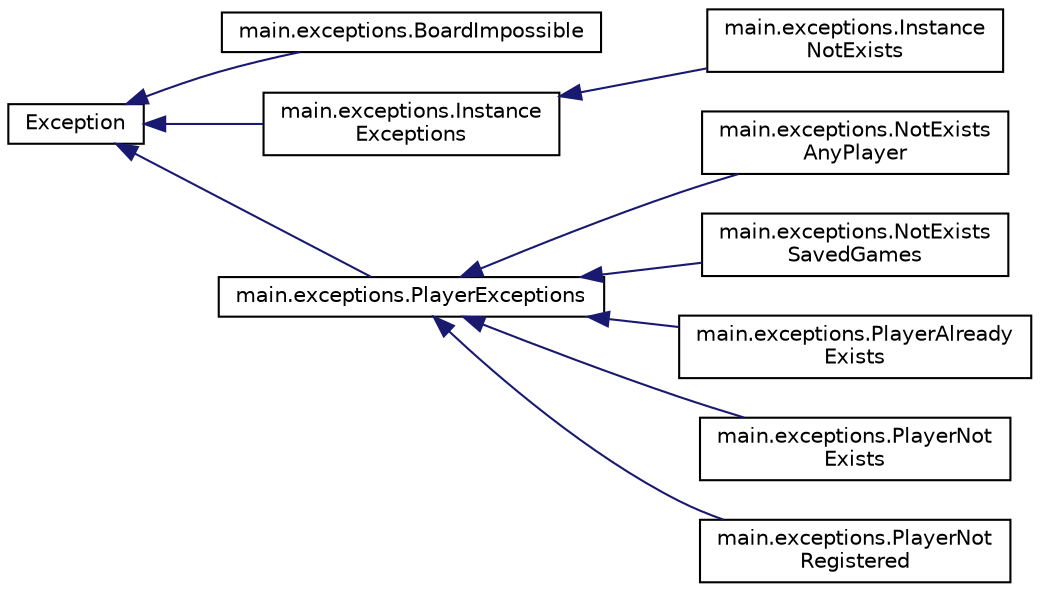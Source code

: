 digraph "Graphical Class Hierarchy"
{
 // INTERACTIVE_SVG=YES
 // LATEX_PDF_SIZE
  edge [fontname="Helvetica",fontsize="10",labelfontname="Helvetica",labelfontsize="10"];
  node [fontname="Helvetica",fontsize="10",shape=record];
  rankdir="LR";
  Node0 [label="Exception",height=0.2,width=0.4,color="black", fillcolor="white", style="filled",URL="$classException.html",tooltip=" "];
  Node0 -> Node1 [dir="back",color="midnightblue",fontsize="10",style="solid",fontname="Helvetica"];
  Node1 [label="main.exceptions.BoardImpossible",height=0.2,width=0.4,color="black", fillcolor="white", style="filled",URL="$classmain_1_1exceptions_1_1BoardImpossible.html",tooltip=" "];
  Node0 -> Node2 [dir="back",color="midnightblue",fontsize="10",style="solid",fontname="Helvetica"];
  Node2 [label="main.exceptions.Instance\lExceptions",height=0.2,width=0.4,color="black", fillcolor="white", style="filled",URL="$classmain_1_1exceptions_1_1InstanceExceptions.html",tooltip=" "];
  Node2 -> Node3 [dir="back",color="midnightblue",fontsize="10",style="solid",fontname="Helvetica"];
  Node3 [label="main.exceptions.Instance\lNotExists",height=0.2,width=0.4,color="black", fillcolor="white", style="filled",URL="$classmain_1_1exceptions_1_1InstanceNotExists.html",tooltip=" "];
  Node0 -> Node4 [dir="back",color="midnightblue",fontsize="10",style="solid",fontname="Helvetica"];
  Node4 [label="main.exceptions.PlayerExceptions",height=0.2,width=0.4,color="black", fillcolor="white", style="filled",URL="$classmain_1_1exceptions_1_1PlayerExceptions.html",tooltip=" "];
  Node4 -> Node5 [dir="back",color="midnightblue",fontsize="10",style="solid",fontname="Helvetica"];
  Node5 [label="main.exceptions.NotExists\lAnyPlayer",height=0.2,width=0.4,color="black", fillcolor="white", style="filled",URL="$classmain_1_1exceptions_1_1NotExistsAnyPlayer.html",tooltip=" "];
  Node4 -> Node6 [dir="back",color="midnightblue",fontsize="10",style="solid",fontname="Helvetica"];
  Node6 [label="main.exceptions.NotExists\lSavedGames",height=0.2,width=0.4,color="black", fillcolor="white", style="filled",URL="$classmain_1_1exceptions_1_1NotExistsSavedGames.html",tooltip=" "];
  Node4 -> Node7 [dir="back",color="midnightblue",fontsize="10",style="solid",fontname="Helvetica"];
  Node7 [label="main.exceptions.PlayerAlready\lExists",height=0.2,width=0.4,color="black", fillcolor="white", style="filled",URL="$classmain_1_1exceptions_1_1PlayerAlreadyExists.html",tooltip=" "];
  Node4 -> Node8 [dir="back",color="midnightblue",fontsize="10",style="solid",fontname="Helvetica"];
  Node8 [label="main.exceptions.PlayerNot\lExists",height=0.2,width=0.4,color="black", fillcolor="white", style="filled",URL="$classmain_1_1exceptions_1_1PlayerNotExists.html",tooltip=" "];
  Node4 -> Node9 [dir="back",color="midnightblue",fontsize="10",style="solid",fontname="Helvetica"];
  Node9 [label="main.exceptions.PlayerNot\lRegistered",height=0.2,width=0.4,color="black", fillcolor="white", style="filled",URL="$classmain_1_1exceptions_1_1PlayerNotRegistered.html",tooltip=" "];
}
